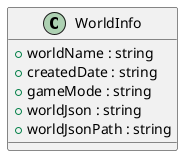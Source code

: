 @startuml
class WorldInfo {
    + worldName : string
    + createdDate : string
    + gameMode : string
    + worldJson : string
    + worldJsonPath : string
}
@enduml
